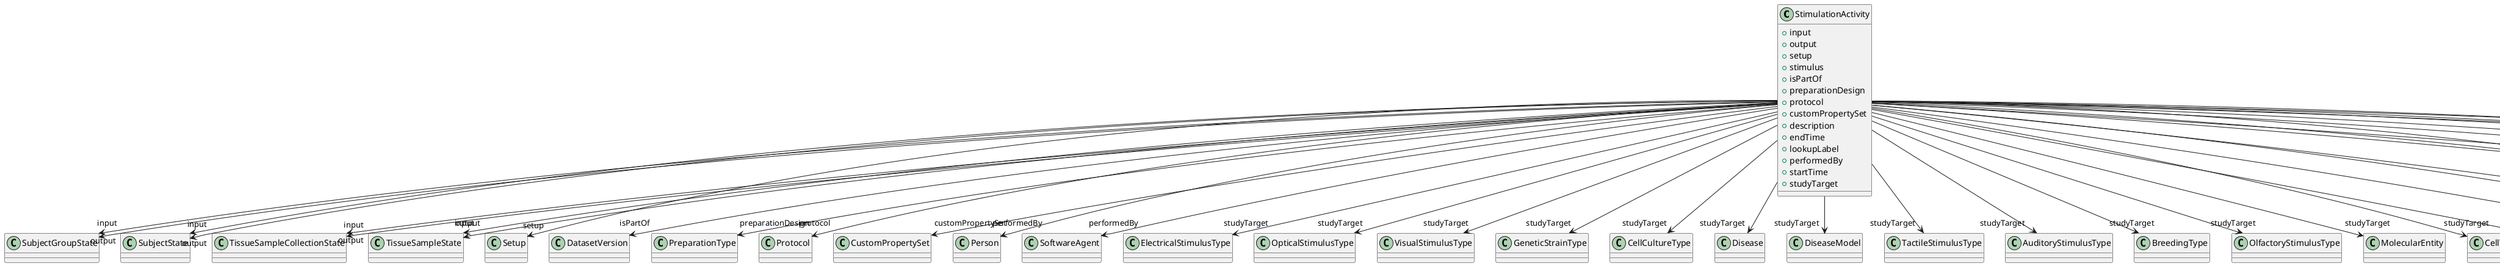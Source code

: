 @startuml
class StimulationActivity {
+input
+output
+setup
+stimulus
+isPartOf
+preparationDesign
+protocol
+customPropertySet
+description
+endTime
+lookupLabel
+performedBy
+startTime
+studyTarget

}
StimulationActivity -d-> "input" SubjectGroupState
StimulationActivity -d-> "input" SubjectState
StimulationActivity -d-> "input" TissueSampleCollectionState
StimulationActivity -d-> "input" TissueSampleState
StimulationActivity -d-> "output" SubjectGroupState
StimulationActivity -d-> "output" SubjectState
StimulationActivity -d-> "output" TissueSampleCollectionState
StimulationActivity -d-> "output" TissueSampleState
StimulationActivity -d-> "setup" Setup
StimulationActivity -d-> "isPartOf" DatasetVersion
StimulationActivity -d-> "preparationDesign" PreparationType
StimulationActivity -d-> "protocol" Protocol
StimulationActivity -d-> "customPropertySet" CustomPropertySet
StimulationActivity -d-> "performedBy" Person
StimulationActivity -d-> "performedBy" SoftwareAgent
StimulationActivity -d-> "studyTarget" ElectricalStimulusType
StimulationActivity -d-> "studyTarget" OpticalStimulusType
StimulationActivity -d-> "studyTarget" VisualStimulusType
StimulationActivity -d-> "studyTarget" GeneticStrainType
StimulationActivity -d-> "studyTarget" CellCultureType
StimulationActivity -d-> "studyTarget" Disease
StimulationActivity -d-> "studyTarget" DiseaseModel
StimulationActivity -d-> "studyTarget" TactileStimulusType
StimulationActivity -d-> "studyTarget" AuditoryStimulusType
StimulationActivity -d-> "studyTarget" BreedingType
StimulationActivity -d-> "studyTarget" OlfactoryStimulusType
StimulationActivity -d-> "studyTarget" MolecularEntity
StimulationActivity -d-> "studyTarget" CellType
StimulationActivity -d-> "studyTarget" GustatoryStimulusType
StimulationActivity -d-> "studyTarget" TissueSampleType
StimulationActivity -d-> "studyTarget" BiologicalSex
StimulationActivity -d-> "studyTarget" UBERONParcellation
StimulationActivity -d-> "studyTarget" Organ
StimulationActivity -d-> "studyTarget" Handedness
StimulationActivity -d-> "studyTarget" OrganismSubstance
StimulationActivity -d-> "studyTarget" Species
StimulationActivity -d-> "studyTarget" TermSuggestion
StimulationActivity -d-> "studyTarget" SubcellularEntity
StimulationActivity -d-> "studyTarget" BiologicalOrder
StimulationActivity -d-> "studyTarget" OrganismSystem
StimulationActivity -d-> "studyTarget" ParcellationEntity
StimulationActivity -d-> "studyTarget" ParcellationEntityVersion
StimulationActivity -d-> "studyTarget" CustomAnatomicalEntity

@enduml